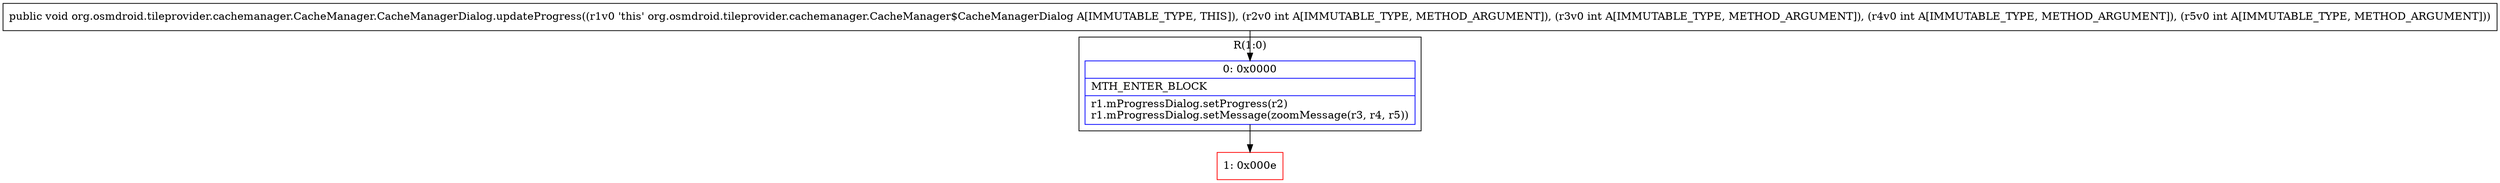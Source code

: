 digraph "CFG fororg.osmdroid.tileprovider.cachemanager.CacheManager.CacheManagerDialog.updateProgress(IIII)V" {
subgraph cluster_Region_504475997 {
label = "R(1:0)";
node [shape=record,color=blue];
Node_0 [shape=record,label="{0\:\ 0x0000|MTH_ENTER_BLOCK\l|r1.mProgressDialog.setProgress(r2)\lr1.mProgressDialog.setMessage(zoomMessage(r3, r4, r5))\l}"];
}
Node_1 [shape=record,color=red,label="{1\:\ 0x000e}"];
MethodNode[shape=record,label="{public void org.osmdroid.tileprovider.cachemanager.CacheManager.CacheManagerDialog.updateProgress((r1v0 'this' org.osmdroid.tileprovider.cachemanager.CacheManager$CacheManagerDialog A[IMMUTABLE_TYPE, THIS]), (r2v0 int A[IMMUTABLE_TYPE, METHOD_ARGUMENT]), (r3v0 int A[IMMUTABLE_TYPE, METHOD_ARGUMENT]), (r4v0 int A[IMMUTABLE_TYPE, METHOD_ARGUMENT]), (r5v0 int A[IMMUTABLE_TYPE, METHOD_ARGUMENT])) }"];
MethodNode -> Node_0;
Node_0 -> Node_1;
}


